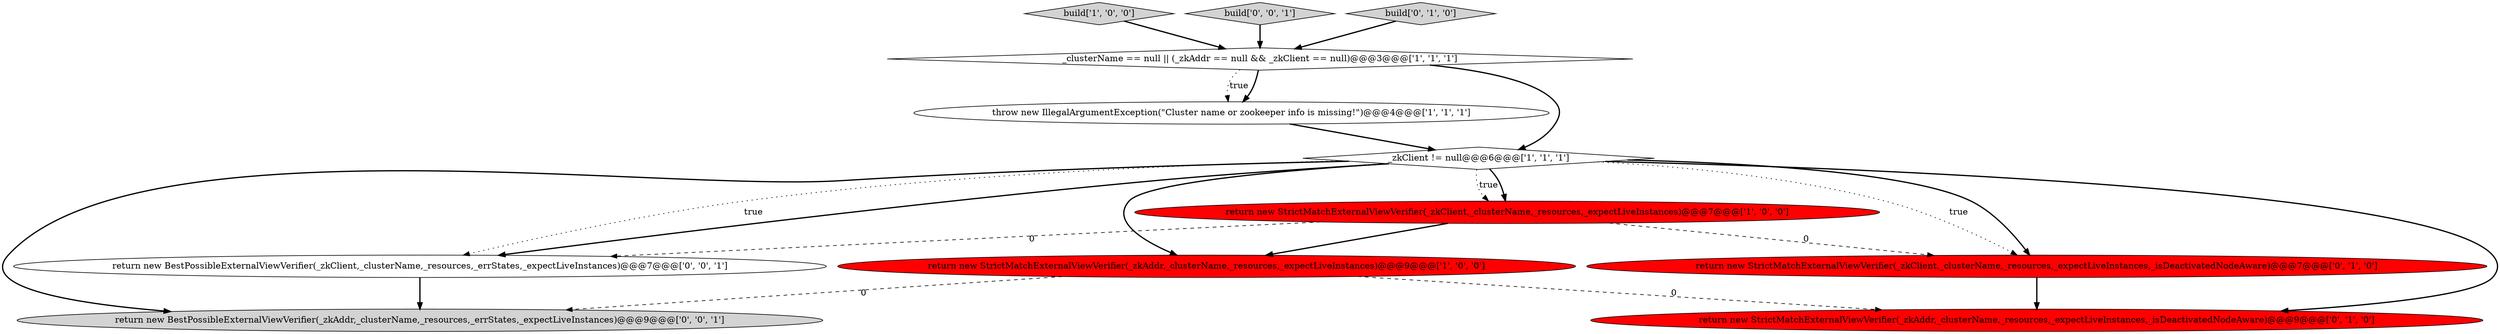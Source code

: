 digraph {
2 [style = filled, label = "throw new IllegalArgumentException(\"Cluster name or zookeeper info is missing!\")@@@4@@@['1', '1', '1']", fillcolor = white, shape = ellipse image = "AAA0AAABBB1BBB"];
0 [style = filled, label = "build['1', '0', '0']", fillcolor = lightgray, shape = diamond image = "AAA0AAABBB1BBB"];
1 [style = filled, label = "return new StrictMatchExternalViewVerifier(_zkClient,_clusterName,_resources,_expectLiveInstances)@@@7@@@['1', '0', '0']", fillcolor = red, shape = ellipse image = "AAA1AAABBB1BBB"];
11 [style = filled, label = "build['0', '0', '1']", fillcolor = lightgray, shape = diamond image = "AAA0AAABBB3BBB"];
9 [style = filled, label = "return new BestPossibleExternalViewVerifier(_zkClient,_clusterName,_resources,_errStates,_expectLiveInstances)@@@7@@@['0', '0', '1']", fillcolor = white, shape = ellipse image = "AAA0AAABBB3BBB"];
3 [style = filled, label = "_clusterName == null || (_zkAddr == null && _zkClient == null)@@@3@@@['1', '1', '1']", fillcolor = white, shape = diamond image = "AAA0AAABBB1BBB"];
6 [style = filled, label = "build['0', '1', '0']", fillcolor = lightgray, shape = diamond image = "AAA0AAABBB2BBB"];
4 [style = filled, label = "_zkClient != null@@@6@@@['1', '1', '1']", fillcolor = white, shape = diamond image = "AAA0AAABBB1BBB"];
7 [style = filled, label = "return new StrictMatchExternalViewVerifier(_zkClient,_clusterName,_resources,_expectLiveInstances,_isDeactivatedNodeAware)@@@7@@@['0', '1', '0']", fillcolor = red, shape = ellipse image = "AAA1AAABBB2BBB"];
5 [style = filled, label = "return new StrictMatchExternalViewVerifier(_zkAddr,_clusterName,_resources,_expectLiveInstances)@@@9@@@['1', '0', '0']", fillcolor = red, shape = ellipse image = "AAA1AAABBB1BBB"];
8 [style = filled, label = "return new StrictMatchExternalViewVerifier(_zkAddr,_clusterName,_resources,_expectLiveInstances,_isDeactivatedNodeAware)@@@9@@@['0', '1', '0']", fillcolor = red, shape = ellipse image = "AAA1AAABBB2BBB"];
10 [style = filled, label = "return new BestPossibleExternalViewVerifier(_zkAddr,_clusterName,_resources,_errStates,_expectLiveInstances)@@@9@@@['0', '0', '1']", fillcolor = lightgray, shape = ellipse image = "AAA0AAABBB3BBB"];
1->5 [style = bold, label=""];
0->3 [style = bold, label=""];
4->9 [style = bold, label=""];
6->3 [style = bold, label=""];
4->10 [style = bold, label=""];
4->1 [style = dotted, label="true"];
4->7 [style = dotted, label="true"];
1->9 [style = dashed, label="0"];
9->10 [style = bold, label=""];
7->8 [style = bold, label=""];
2->4 [style = bold, label=""];
3->4 [style = bold, label=""];
4->7 [style = bold, label=""];
3->2 [style = bold, label=""];
5->10 [style = dashed, label="0"];
11->3 [style = bold, label=""];
5->8 [style = dashed, label="0"];
4->8 [style = bold, label=""];
4->1 [style = bold, label=""];
4->9 [style = dotted, label="true"];
1->7 [style = dashed, label="0"];
4->5 [style = bold, label=""];
3->2 [style = dotted, label="true"];
}
